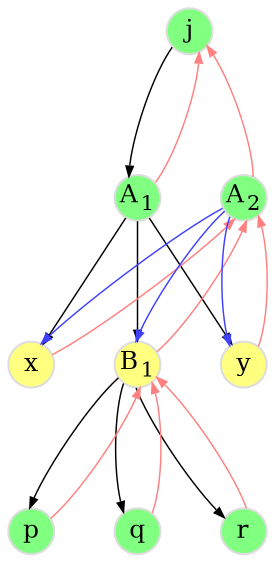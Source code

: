 digraph d {
	graph [
		rankdir="TB"
		bgcolor="white"
		color="white"
		nodesep="0.4"
		ranksep="0.8"
	];

	node [
		fontsize="12"
		style="solid"
		width="0.3"
		height="0.3"
		fixedsize="true"
		penwidth="1.0"
		color="#DDDDDD"
	];

	edge [
		penwidth="0.7"
		color="#000000"
		arrowsize="0.5"
	];


	j  [ label=<j>             style="filled" fillcolor="#80ff80" ];
	a1 [ label=<A<SUB>1</SUB>> style="filled" fillcolor="#80ff80" ];
	x  [ label=<x>             style="filled" fillcolor="#ffff80" ];
	b1 [ label=<B<SUB>1</SUB>> style="filled" fillcolor="#ffff80" ];
	y  [ label=<y>             style="filled" fillcolor="#ffff80" ];
	p  [ label=<p>             style="filled" fillcolor="#80ff80" ];
	q  [ label=<q>             style="filled" fillcolor="#80ff80" ];
	r  [ label=<r>             style="filled" fillcolor="#80ff80" ];
	a2 [ label=<A<SUB>2</SUB>> style="filled" fillcolor="#80ff80" ];

	j  -> a1;
	a1 -> j   [ color="#ff8080" ];
	a1 -> x;
	x  -> a2  [ color="#ff8080" constraint=false ];
	a1 -> b1;
	b1 -> a2  [ color="#ff8080" constraint=false ];
	a1 -> y;
	y  -> a2  [ color="#ff8080" constraint=false ];
	b1 -> p;
	p  -> b1  [ color="#ff8080" ];
	b1 -> q;
	q  -> b1  [ color="#ff8080" ];
	b1 -> r;
	r  -> b1  [ color="#ff8080" ];

	j -> a2 [ style=invis ];

	a2 -> j  [ color="#ff8080"     ];
	a2 -> x  [ color="#4040ff" constraint=false ];
	a2 -> b1 [ color="#4040ff" constraint=false ];
	a2 -> y  [ color="#4040ff" constraint=false ];
}

